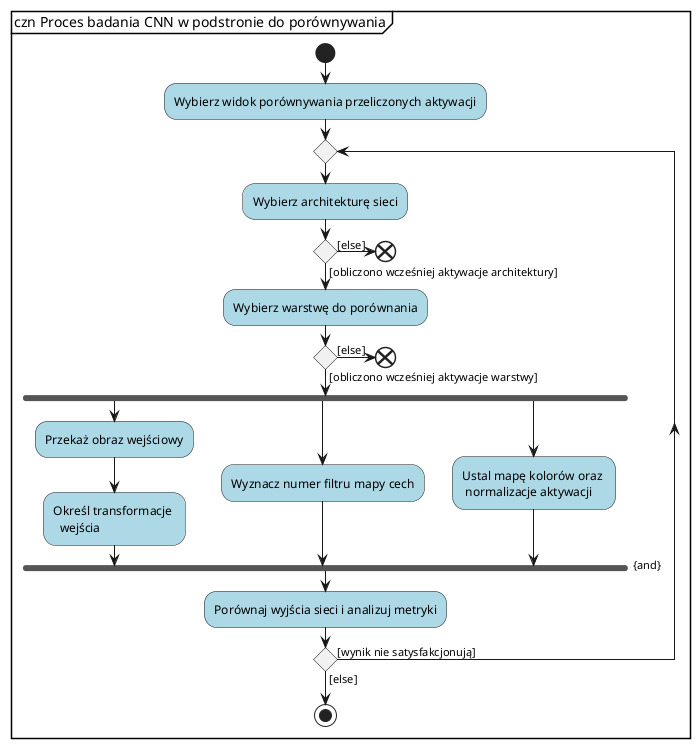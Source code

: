 @startuml

partition "czn Proces badania CNN w podstronie do porównywania" {
start

#lightblue:Wybierz widok porównywania przeliczonych aktywacji;
repeat

  #lightblue:Wybierz architekturę sieci;

  if () then ([obliczono wcześniej aktywacje architektury])

    #lightblue:Wybierz warstwę do porównania;


    if () then ([obliczono wcześniej aktywacje warstwy])

      fork
        #lightblue:Przekaż obraz wejściowy;
        #lightblue:Określ transformacje \n  wejścia;
      fork again
        #lightblue:Wyznacz numer filtru mapy cech;
      fork again
        #lightblue:Ustal mapę kolorów oraz \n normalizacje aktywacji;
      end fork {and}

      #lightblue:Porównaj wyjścia sieci i analizuj metryki;

    else ([else])
      end
    endif


  else ([else])
    end
  endif

repeat while () is ([wynik nie satysfakcjonują]) not ([else])

stop
}

@enduml
